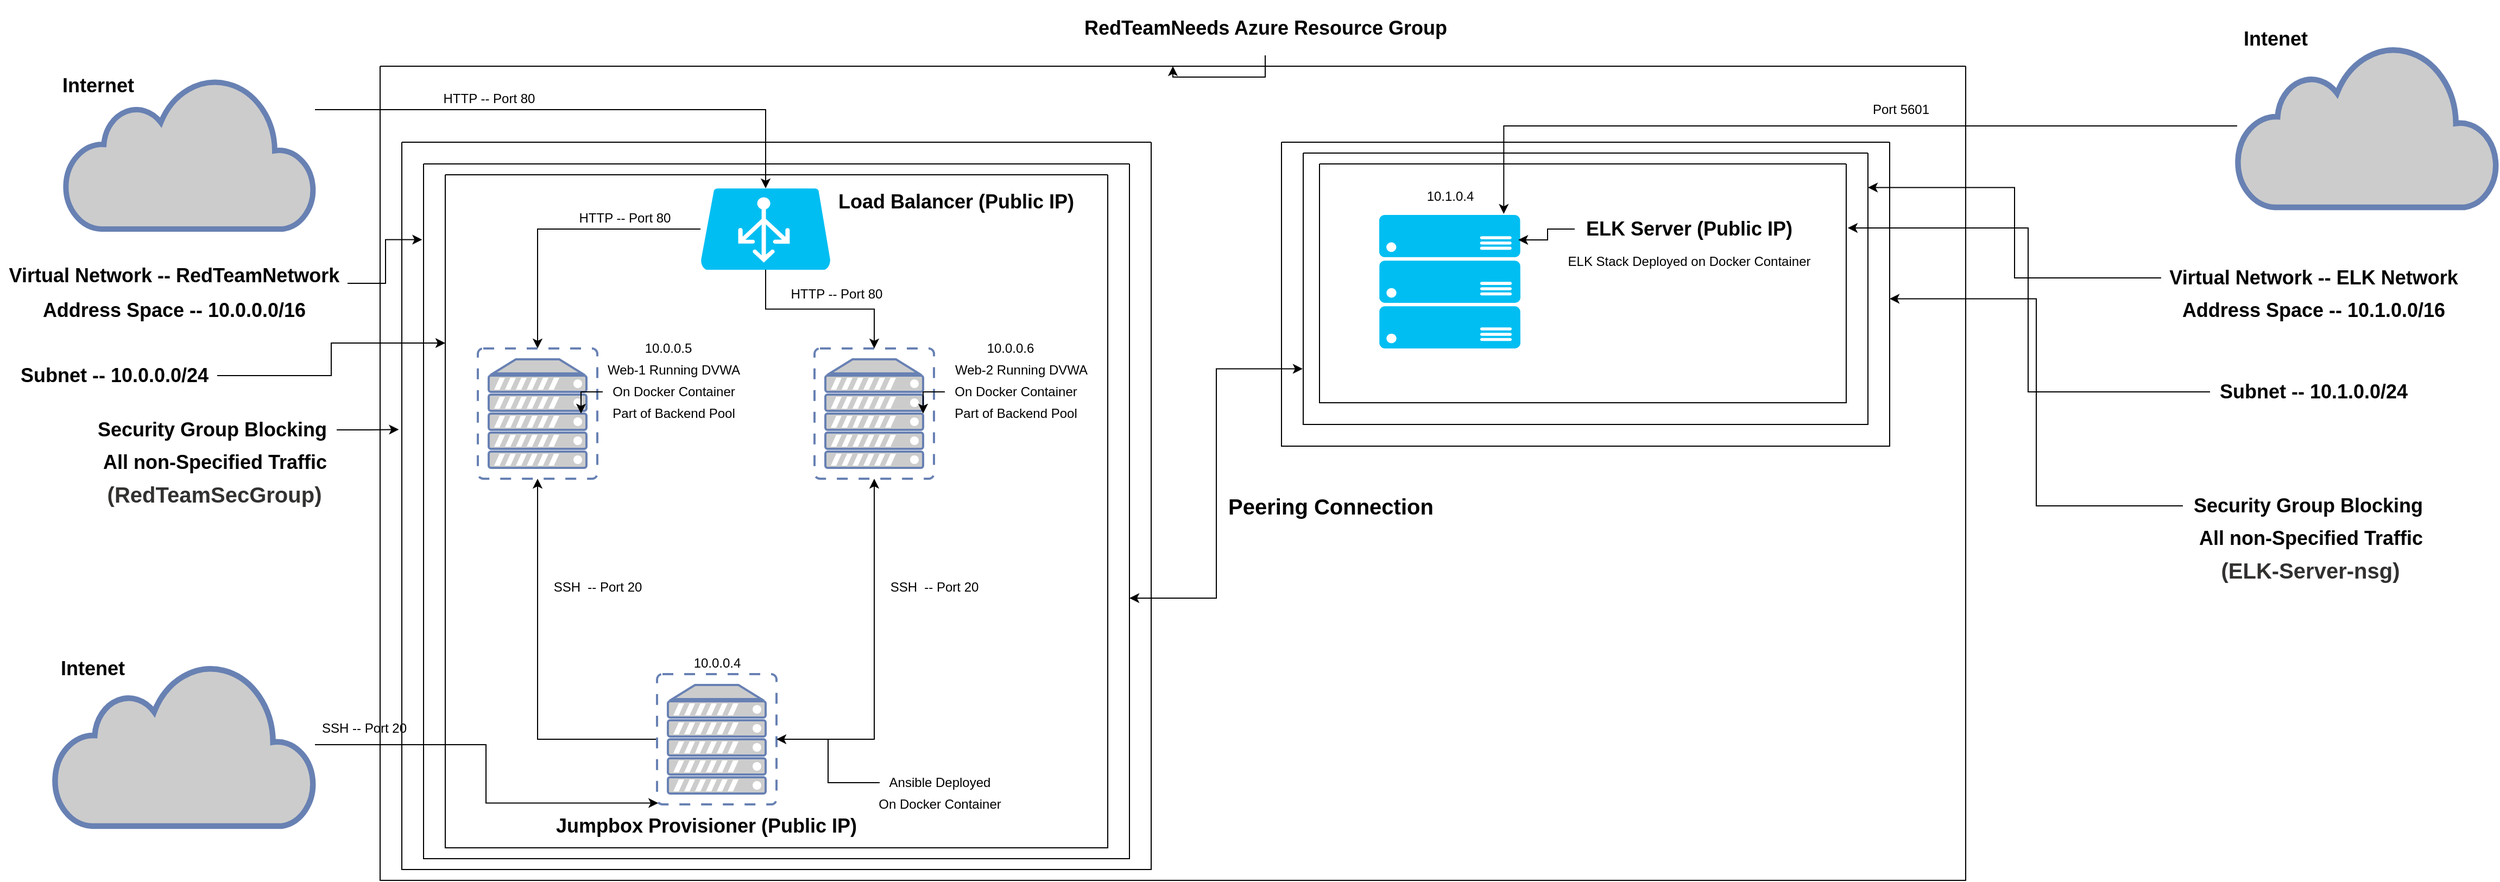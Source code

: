 <mxfile version="16.0.3" type="google"><diagram id="6a731a19-8d31-9384-78a2-239565b7b9f0" name="Page-1"><mxGraphModel dx="1896" dy="940" grid="1" gridSize="10" guides="1" tooltips="1" connect="1" arrows="1" fold="1" page="1" pageScale="1" pageWidth="1169" pageHeight="827" background="none" math="0" shadow="0"><root><mxCell id="0"/><mxCell id="1" parent="0"/><mxCell id="CcqGrxIhblfFq_ofcfCb-27" style="edgeStyle=orthogonalEdgeStyle;rounded=0;orthogonalLoop=1;jettySize=auto;html=1;entryX=0.5;entryY=0;entryDx=0;entryDy=0;entryPerimeter=0;fontFamily=Helvetica;fontColor=#000000;" parent="1" source="gY7slzXTFF_-IopRNG21-2258" target="CcqGrxIhblfFq_ofcfCb-1" edge="1"><mxGeometry relative="1" as="geometry"><Array as="points"><mxPoint x="715" y="100"/></Array></mxGeometry></mxCell><mxCell id="CcqGrxIhblfFq_ofcfCb-28" style="edgeStyle=orthogonalEdgeStyle;rounded=0;orthogonalLoop=1;jettySize=auto;html=1;fontFamily=Helvetica;fontColor=#000000;" parent="1" source="CcqGrxIhblfFq_ofcfCb-1" target="CcqGrxIhblfFq_ofcfCb-21" edge="1"><mxGeometry relative="1" as="geometry"/></mxCell><mxCell id="CcqGrxIhblfFq_ofcfCb-21" value="" style="fontColor=#0066CC;verticalAlign=top;verticalLabelPosition=bottom;labelPosition=center;align=center;html=1;outlineConnect=0;fillColor=#CCCCCC;strokeColor=#6881B3;gradientColor=none;gradientDirection=north;strokeWidth=2;shape=mxgraph.networks.virtual_server;fontFamily=Helvetica;" parent="1" vertex="1"><mxGeometry x="450" y="320" width="110" height="120" as="geometry"/></mxCell><mxCell id="CcqGrxIhblfFq_ofcfCb-22" value="" style="fontColor=#0066CC;verticalAlign=top;verticalLabelPosition=bottom;labelPosition=center;align=center;html=1;outlineConnect=0;fillColor=#CCCCCC;strokeColor=#6881B3;gradientColor=none;gradientDirection=north;strokeWidth=2;shape=mxgraph.networks.virtual_server;fontFamily=Helvetica;" parent="1" vertex="1"><mxGeometry x="760" y="320" width="110" height="120" as="geometry"/></mxCell><mxCell id="CcqGrxIhblfFq_ofcfCb-63" style="edgeStyle=orthogonalEdgeStyle;rounded=0;orthogonalLoop=1;jettySize=auto;html=1;entryX=0.5;entryY=0;entryDx=0;entryDy=0;fontFamily=Helvetica;fontColor=#000000;" parent="1" source="CcqGrxIhblfFq_ofcfCb-31" target="CcqGrxIhblfFq_ofcfCb-61" edge="1"><mxGeometry relative="1" as="geometry"/></mxCell><mxCell id="CcqGrxIhblfFq_ofcfCb-31" value="&lt;h2&gt;RedTeamNeeds Azure Resource Group&lt;/h2&gt;" style="text;html=1;align=center;verticalAlign=middle;resizable=0;points=[];autosize=1;strokeColor=none;fillColor=none;fontFamily=Helvetica;fontColor=#000000;" parent="1" vertex="1"><mxGeometry x="1000" width="350" height="50" as="geometry"/></mxCell><mxCell id="CcqGrxIhblfFq_ofcfCb-39" value="&lt;h2&gt;Jumpbox Provisioner (Public IP)&lt;/h2&gt;" style="text;html=1;align=center;verticalAlign=middle;resizable=0;points=[];autosize=1;strokeColor=none;fillColor=none;fontFamily=Helvetica;fontColor=#000000;" parent="1" vertex="1"><mxGeometry x="515" y="735" width="290" height="50" as="geometry"/></mxCell><mxCell id="CcqGrxIhblfFq_ofcfCb-45" style="edgeStyle=orthogonalEdgeStyle;rounded=0;orthogonalLoop=1;jettySize=auto;html=1;fontFamily=Helvetica;fontColor=#000000;" parent="1" source="CcqGrxIhblfFq_ofcfCb-38" target="CcqGrxIhblfFq_ofcfCb-22" edge="1"><mxGeometry relative="1" as="geometry"/></mxCell><mxCell id="CcqGrxIhblfFq_ofcfCb-46" style="edgeStyle=orthogonalEdgeStyle;rounded=0;orthogonalLoop=1;jettySize=auto;html=1;fontFamily=Helvetica;fontColor=#000000;" parent="1" source="CcqGrxIhblfFq_ofcfCb-38" target="CcqGrxIhblfFq_ofcfCb-21" edge="1"><mxGeometry relative="1" as="geometry"/></mxCell><mxCell id="CcqGrxIhblfFq_ofcfCb-56" value="" style="swimlane;startSize=0;fontFamily=Helvetica;fontColor=#000000;" parent="1" vertex="1"><mxGeometry x="380" y="130" width="690" height="670" as="geometry"/></mxCell><mxCell id="gY7slzXTFF_-IopRNG21-2258" value="&lt;h2&gt;&lt;br&gt;&lt;/h2&gt;" style="html=1;outlineConnect=0;fillColor=#CCCCCC;strokeColor=#6881B3;gradientColor=none;gradientDirection=north;strokeWidth=2;shape=mxgraph.networks.cloud;fontColor=#ffffff;" parent="1" vertex="1"><mxGeometry x="70" y="70" width="230" height="140" as="geometry"/></mxCell><mxCell id="CcqGrxIhblfFq_ofcfCb-20" value="&lt;h2&gt;Internet&lt;/h2&gt;" style="text;html=1;align=center;verticalAlign=middle;resizable=0;points=[];autosize=1;strokeColor=none;fillColor=none;fontFamily=Helvetica;fontColor=#000000;" parent="1" vertex="1"><mxGeometry x="60" y="52.5" width="80" height="50" as="geometry"/></mxCell><mxCell id="CcqGrxIhblfFq_ofcfCb-34" value="Web-2 Running DVWA" style="text;html=1;align=center;verticalAlign=middle;resizable=0;points=[];autosize=1;strokeColor=none;fillColor=none;fontFamily=Helvetica;fontColor=#000000;" parent="1" vertex="1"><mxGeometry x="880" y="330" width="140" height="20" as="geometry"/></mxCell><mxCell id="CcqGrxIhblfFq_ofcfCb-38" value="" style="fontColor=#0066CC;verticalAlign=top;verticalLabelPosition=bottom;labelPosition=center;align=center;html=1;outlineConnect=0;fillColor=#CCCCCC;strokeColor=#6881B3;gradientColor=none;gradientDirection=north;strokeWidth=2;shape=mxgraph.networks.virtual_server;fontFamily=Helvetica;" parent="1" vertex="1"><mxGeometry x="615" y="620" width="110" height="120" as="geometry"/></mxCell><mxCell id="CcqGrxIhblfFq_ofcfCb-42" style="edgeStyle=orthogonalEdgeStyle;rounded=0;orthogonalLoop=1;jettySize=auto;html=1;entryX=0.01;entryY=0.99;entryDx=0;entryDy=0;entryPerimeter=0;fontFamily=Helvetica;fontColor=#000000;" parent="1" source="CcqGrxIhblfFq_ofcfCb-40" target="CcqGrxIhblfFq_ofcfCb-38" edge="1"><mxGeometry relative="1" as="geometry"/></mxCell><mxCell id="CcqGrxIhblfFq_ofcfCb-40" value="" style="html=1;outlineConnect=0;fillColor=#CCCCCC;strokeColor=#6881B3;gradientColor=none;gradientDirection=north;strokeWidth=2;shape=mxgraph.networks.cloud;fontColor=#ffffff;fontFamily=Helvetica;" parent="1" vertex="1"><mxGeometry x="60" y="610" width="240" height="150" as="geometry"/></mxCell><mxCell id="CcqGrxIhblfFq_ofcfCb-41" value="&lt;h2&gt;Intenet&lt;/h2&gt;" style="text;html=1;align=center;verticalAlign=middle;resizable=0;points=[];autosize=1;strokeColor=none;fillColor=none;fontFamily=Helvetica;fontColor=#000000;" parent="1" vertex="1"><mxGeometry x="60" y="590" width="70" height="50" as="geometry"/></mxCell><mxCell id="CcqGrxIhblfFq_ofcfCb-44" style="edgeStyle=orthogonalEdgeStyle;rounded=0;orthogonalLoop=1;jettySize=auto;html=1;fontFamily=Helvetica;fontColor=#000000;" parent="1" source="CcqGrxIhblfFq_ofcfCb-43" target="CcqGrxIhblfFq_ofcfCb-38" edge="1"><mxGeometry relative="1" as="geometry"/></mxCell><mxCell id="CcqGrxIhblfFq_ofcfCb-49" value="SSH -- Port 20" style="text;html=1;align=center;verticalAlign=middle;resizable=0;points=[];autosize=1;strokeColor=none;fillColor=none;fontFamily=Helvetica;fontColor=#000000;" parent="1" vertex="1"><mxGeometry x="300" y="660" width="90" height="20" as="geometry"/></mxCell><mxCell id="CcqGrxIhblfFq_ofcfCb-47" value="SSH&amp;nbsp;&amp;nbsp;-- Port 20" style="text;html=1;align=center;verticalAlign=middle;resizable=0;points=[];autosize=1;strokeColor=none;fillColor=none;fontFamily=Helvetica;fontColor=#000000;" parent="1" vertex="1"><mxGeometry x="510" y="530" width="100" height="20" as="geometry"/></mxCell><mxCell id="CcqGrxIhblfFq_ofcfCb-48" value="SSH&amp;nbsp;&amp;nbsp;-- Port 20" style="text;html=1;align=center;verticalAlign=middle;resizable=0;points=[];autosize=1;strokeColor=none;fillColor=none;fontFamily=Helvetica;fontColor=#000000;" parent="1" vertex="1"><mxGeometry x="820" y="530" width="100" height="20" as="geometry"/></mxCell><mxCell id="CcqGrxIhblfFq_ofcfCb-57" style="edgeStyle=orthogonalEdgeStyle;rounded=0;orthogonalLoop=1;jettySize=auto;html=1;entryX=-0.002;entryY=0.109;entryDx=0;entryDy=0;entryPerimeter=0;fontFamily=Helvetica;fontColor=#000000;" parent="1" source="CcqGrxIhblfFq_ofcfCb-19" target="a-lJeFPDe3YBM6VL2s0y-9" edge="1"><mxGeometry relative="1" as="geometry"/></mxCell><mxCell id="CcqGrxIhblfFq_ofcfCb-19" value="&lt;h2&gt;Virtual Network -- RedTeamNetwork&lt;/h2&gt;&lt;div&gt;&lt;br&gt;&lt;/div&gt;" style="text;html=1;align=center;verticalAlign=middle;resizable=0;points=[];autosize=1;strokeColor=none;fillColor=none;fontFamily=Helvetica;fontColor=#000000;" parent="1" vertex="1"><mxGeometry x="10" y="230" width="320" height="60" as="geometry"/></mxCell><mxCell id="BTr21r8fSPwcAsAmhTMn-13" style="edgeStyle=orthogonalEdgeStyle;rounded=0;orthogonalLoop=1;jettySize=auto;html=1;entryX=-0.004;entryY=0.395;entryDx=0;entryDy=0;entryPerimeter=0;" edge="1" parent="1" source="CcqGrxIhblfFq_ofcfCb-58" target="CcqGrxIhblfFq_ofcfCb-56"><mxGeometry relative="1" as="geometry"/></mxCell><mxCell id="CcqGrxIhblfFq_ofcfCb-58" value="&lt;h2&gt;Security Group Blocking&lt;/h2&gt;" style="text;html=1;align=center;verticalAlign=middle;resizable=0;points=[];autosize=1;strokeColor=none;fillColor=none;fontFamily=Helvetica;fontColor=#000000;" parent="1" vertex="1"><mxGeometry x="90" y="370" width="230" height="50" as="geometry"/></mxCell><mxCell id="CcqGrxIhblfFq_ofcfCb-59" value="&lt;h2&gt;&amp;nbsp;All non-Specified Traffic&lt;/h2&gt;" style="text;html=1;align=center;verticalAlign=middle;resizable=0;points=[];autosize=1;strokeColor=none;fillColor=none;fontFamily=Helvetica;fontColor=#000000;" parent="1" vertex="1"><mxGeometry x="90" y="400" width="230" height="50" as="geometry"/></mxCell><mxCell id="CcqGrxIhblfFq_ofcfCb-61" value="" style="swimlane;startSize=0;rounded=1;fontFamily=Helvetica;fontColor=#000000;" parent="1" vertex="1"><mxGeometry x="360" y="60" width="1460" height="750" as="geometry"/></mxCell><mxCell id="CcqGrxIhblfFq_ofcfCb-1" value="" style="verticalLabelPosition=bottom;html=1;verticalAlign=top;align=center;strokeColor=none;fillColor=#00BEF2;shape=mxgraph.azure.azure_load_balancer;fontFamily=Helvetica;fontColor=#FFFFFF;" parent="CcqGrxIhblfFq_ofcfCb-61" vertex="1"><mxGeometry x="295" y="112.5" width="120" height="75" as="geometry"/></mxCell><mxCell id="CcqGrxIhblfFq_ofcfCb-36" value="HTTP --&amp;nbsp;Port 80" style="text;html=1;align=center;verticalAlign=middle;resizable=0;points=[];autosize=1;strokeColor=none;fillColor=none;fontFamily=Helvetica;fontColor=#000000;" parent="CcqGrxIhblfFq_ofcfCb-61" vertex="1"><mxGeometry x="370" y="200" width="100" height="20" as="geometry"/></mxCell><mxCell id="CcqGrxIhblfFq_ofcfCb-2" value="&lt;h2&gt;&lt;font color=&quot;#000000&quot;&gt;Load Balancer (Public IP)&lt;/font&gt;&lt;/h2&gt;" style="text;html=1;align=center;verticalAlign=middle;resizable=0;points=[];autosize=1;strokeColor=none;fillColor=none;fontFamily=Helvetica;fontColor=#FFFFFF;" parent="CcqGrxIhblfFq_ofcfCb-61" vertex="1"><mxGeometry x="415" y="100" width="230" height="50" as="geometry"/></mxCell><mxCell id="CcqGrxIhblfFq_ofcfCb-33" value="Web-1 Running DVWA" style="text;html=1;align=center;verticalAlign=middle;resizable=0;points=[];autosize=1;strokeColor=none;fillColor=none;fontFamily=Helvetica;fontColor=#000000;" parent="CcqGrxIhblfFq_ofcfCb-61" vertex="1"><mxGeometry x="200" y="270" width="140" height="20" as="geometry"/></mxCell><mxCell id="CcqGrxIhblfFq_ofcfCb-52" value="On Docker Container" style="text;html=1;align=center;verticalAlign=middle;resizable=0;points=[];autosize=1;strokeColor=none;fillColor=none;fontFamily=Helvetica;fontColor=#000000;" parent="CcqGrxIhblfFq_ofcfCb-61" vertex="1"><mxGeometry x="205" y="290" width="130" height="20" as="geometry"/></mxCell><mxCell id="CcqGrxIhblfFq_ofcfCb-50" value="On Docker&amp;nbsp;Container" style="text;html=1;align=center;verticalAlign=middle;resizable=0;points=[];autosize=1;strokeColor=none;fillColor=none;fontFamily=Helvetica;fontColor=#000000;" parent="CcqGrxIhblfFq_ofcfCb-61" vertex="1"><mxGeometry x="520" y="290" width="130" height="20" as="geometry"/></mxCell><mxCell id="CcqGrxIhblfFq_ofcfCb-37" value="HTTP --&amp;nbsp;Port 80" style="text;html=1;align=center;verticalAlign=middle;resizable=0;points=[];autosize=1;strokeColor=none;fillColor=none;fontFamily=Helvetica;fontColor=#000000;" parent="CcqGrxIhblfFq_ofcfCb-61" vertex="1"><mxGeometry x="175" y="130" width="100" height="20" as="geometry"/></mxCell><mxCell id="CcqGrxIhblfFq_ofcfCb-51" value="On Docker&amp;nbsp;Container" style="text;html=1;align=center;verticalAlign=middle;resizable=0;points=[];autosize=1;strokeColor=none;fillColor=none;fontFamily=Helvetica;fontColor=#000000;" parent="CcqGrxIhblfFq_ofcfCb-61" vertex="1"><mxGeometry x="450" y="670" width="130" height="20" as="geometry"/></mxCell><mxCell id="CcqGrxIhblfFq_ofcfCb-43" value="Ansible Deployed" style="text;html=1;align=center;verticalAlign=middle;resizable=0;points=[];autosize=1;strokeColor=none;fillColor=none;fontFamily=Helvetica;fontColor=#000000;" parent="CcqGrxIhblfFq_ofcfCb-61" vertex="1"><mxGeometry x="460" y="650" width="110" height="20" as="geometry"/></mxCell><mxCell id="CcqGrxIhblfFq_ofcfCb-35" value="HTTP -- Port 80" style="text;html=1;align=center;verticalAlign=middle;resizable=0;points=[];autosize=1;strokeColor=none;fillColor=none;fontFamily=Helvetica;fontColor=#000000;" parent="CcqGrxIhblfFq_ofcfCb-61" vertex="1"><mxGeometry x="50" y="20" width="100" height="20" as="geometry"/></mxCell><mxCell id="a-lJeFPDe3YBM6VL2s0y-3" value="10.0.0.5" style="text;html=1;align=center;verticalAlign=middle;resizable=0;points=[];autosize=1;strokeColor=none;fillColor=none;" parent="CcqGrxIhblfFq_ofcfCb-61" vertex="1"><mxGeometry x="235" y="250" width="60" height="20" as="geometry"/></mxCell><mxCell id="a-lJeFPDe3YBM6VL2s0y-4" value="10.0.0.6" style="text;html=1;align=center;verticalAlign=middle;resizable=0;points=[];autosize=1;strokeColor=none;fillColor=none;" parent="CcqGrxIhblfFq_ofcfCb-61" vertex="1"><mxGeometry x="550" y="250" width="60" height="20" as="geometry"/></mxCell><mxCell id="a-lJeFPDe3YBM6VL2s0y-5" value="10.0.0.4" style="text;html=1;align=center;verticalAlign=middle;resizable=0;points=[];autosize=1;strokeColor=none;fillColor=none;" parent="CcqGrxIhblfFq_ofcfCb-61" vertex="1"><mxGeometry x="280" y="540" width="60" height="20" as="geometry"/></mxCell><mxCell id="a-lJeFPDe3YBM6VL2s0y-6" value="Part of Backend Pool" style="text;html=1;align=center;verticalAlign=middle;resizable=0;points=[];autosize=1;strokeColor=none;fillColor=none;" parent="CcqGrxIhblfFq_ofcfCb-61" vertex="1"><mxGeometry x="205" y="310" width="130" height="20" as="geometry"/></mxCell><mxCell id="a-lJeFPDe3YBM6VL2s0y-7" value="Part of Backend Pool" style="text;html=1;align=center;verticalAlign=middle;resizable=0;points=[];autosize=1;strokeColor=none;fillColor=none;" parent="CcqGrxIhblfFq_ofcfCb-61" vertex="1"><mxGeometry x="520" y="310" width="130" height="20" as="geometry"/></mxCell><mxCell id="BTr21r8fSPwcAsAmhTMn-28" style="edgeStyle=orthogonalEdgeStyle;rounded=0;orthogonalLoop=1;jettySize=auto;html=1;entryX=-0.001;entryY=0.795;entryDx=0;entryDy=0;entryPerimeter=0;fontSize=20;startArrow=classic;startFill=1;" edge="1" parent="CcqGrxIhblfFq_ofcfCb-61" source="a-lJeFPDe3YBM6VL2s0y-9" target="BTr21r8fSPwcAsAmhTMn-12"><mxGeometry relative="1" as="geometry"><Array as="points"><mxPoint x="770" y="490"/><mxPoint x="770" y="279"/></Array></mxGeometry></mxCell><mxCell id="a-lJeFPDe3YBM6VL2s0y-9" value="" style="swimlane;startSize=0;" parent="CcqGrxIhblfFq_ofcfCb-61" vertex="1"><mxGeometry x="40" y="90" width="650" height="640" as="geometry"/></mxCell><mxCell id="CcqGrxIhblfFq_ofcfCb-29" value="" style="swimlane;startSize=0;fontFamily=Helvetica;fontColor=#000000;" parent="a-lJeFPDe3YBM6VL2s0y-9" vertex="1"><mxGeometry x="20" y="10" width="610" height="620" as="geometry"/></mxCell><mxCell id="BTr21r8fSPwcAsAmhTMn-1" value="" style="swimlane;startSize=0;" vertex="1" parent="CcqGrxIhblfFq_ofcfCb-61"><mxGeometry x="830" y="70" width="560" height="280" as="geometry"/></mxCell><mxCell id="BTr21r8fSPwcAsAmhTMn-2" value="" style="verticalLabelPosition=bottom;html=1;verticalAlign=top;align=center;strokeColor=none;fillColor=#00BEF2;shape=mxgraph.azure.server_rack;" vertex="1" parent="BTr21r8fSPwcAsAmhTMn-1"><mxGeometry x="90" y="67" width="130" height="123" as="geometry"/></mxCell><mxCell id="BTr21r8fSPwcAsAmhTMn-4" style="edgeStyle=orthogonalEdgeStyle;rounded=0;orthogonalLoop=1;jettySize=auto;html=1;entryX=0.985;entryY=0.187;entryDx=0;entryDy=0;entryPerimeter=0;" edge="1" parent="BTr21r8fSPwcAsAmhTMn-1" source="BTr21r8fSPwcAsAmhTMn-3" target="BTr21r8fSPwcAsAmhTMn-2"><mxGeometry relative="1" as="geometry"/></mxCell><mxCell id="BTr21r8fSPwcAsAmhTMn-3" value="&lt;h2&gt;ELK Server (Public IP)&lt;/h2&gt;" style="text;html=1;align=center;verticalAlign=middle;resizable=0;points=[];autosize=1;strokeColor=none;fillColor=none;" vertex="1" parent="BTr21r8fSPwcAsAmhTMn-1"><mxGeometry x="270" y="55" width="210" height="50" as="geometry"/></mxCell><mxCell id="BTr21r8fSPwcAsAmhTMn-5" value="10.1.0.4" style="text;html=1;align=center;verticalAlign=middle;resizable=0;points=[];autosize=1;strokeColor=none;fillColor=none;" vertex="1" parent="BTr21r8fSPwcAsAmhTMn-1"><mxGeometry x="125" y="40" width="60" height="20" as="geometry"/></mxCell><mxCell id="BTr21r8fSPwcAsAmhTMn-6" value="ELK Stack Deployed on Docker Container" style="text;html=1;align=center;verticalAlign=middle;resizable=0;points=[];autosize=1;strokeColor=none;fillColor=none;" vertex="1" parent="BTr21r8fSPwcAsAmhTMn-1"><mxGeometry x="255" y="100" width="240" height="20" as="geometry"/></mxCell><mxCell id="BTr21r8fSPwcAsAmhTMn-10" value="" style="swimlane;startSize=0;" vertex="1" parent="BTr21r8fSPwcAsAmhTMn-1"><mxGeometry x="35" y="20" width="485" height="220" as="geometry"/></mxCell><mxCell id="BTr21r8fSPwcAsAmhTMn-12" value="" style="swimlane;startSize=0;fontFamily=Helvetica;fontColor=#000000;" vertex="1" parent="BTr21r8fSPwcAsAmhTMn-1"><mxGeometry x="20" y="10" width="520" height="250" as="geometry"/></mxCell><mxCell id="BTr21r8fSPwcAsAmhTMn-29" value="Peering Connection" style="text;html=1;align=center;verticalAlign=middle;resizable=0;points=[];autosize=1;strokeColor=none;fillColor=none;fontSize=20;fontStyle=1" vertex="1" parent="CcqGrxIhblfFq_ofcfCb-61"><mxGeometry x="775" y="390" width="200" height="30" as="geometry"/></mxCell><mxCell id="C8A2XItqJPj5BshfA5bM-1" style="edgeStyle=orthogonalEdgeStyle;rounded=0;orthogonalLoop=1;jettySize=auto;html=1;" parent="1" source="CcqGrxIhblfFq_ofcfCb-1" target="CcqGrxIhblfFq_ofcfCb-22" edge="1"><mxGeometry relative="1" as="geometry"/></mxCell><mxCell id="C8A2XItqJPj5BshfA5bM-3" style="edgeStyle=orthogonalEdgeStyle;rounded=0;orthogonalLoop=1;jettySize=auto;html=1;" parent="1" source="CcqGrxIhblfFq_ofcfCb-52" target="CcqGrxIhblfFq_ofcfCb-21" edge="1"><mxGeometry relative="1" as="geometry"/></mxCell><mxCell id="C8A2XItqJPj5BshfA5bM-4" style="edgeStyle=orthogonalEdgeStyle;rounded=0;orthogonalLoop=1;jettySize=auto;html=1;" parent="1" source="CcqGrxIhblfFq_ofcfCb-50" target="CcqGrxIhblfFq_ofcfCb-22" edge="1"><mxGeometry relative="1" as="geometry"/></mxCell><mxCell id="a-lJeFPDe3YBM6VL2s0y-1" value="&lt;h2&gt;Address Space -- 10.0.0.0/16&lt;/h2&gt;" style="text;html=1;align=center;verticalAlign=middle;resizable=0;points=[];autosize=1;strokeColor=none;fillColor=none;" parent="1" vertex="1"><mxGeometry x="40" y="260" width="260" height="50" as="geometry"/></mxCell><mxCell id="a-lJeFPDe3YBM6VL2s0y-10" style="edgeStyle=orthogonalEdgeStyle;rounded=0;orthogonalLoop=1;jettySize=auto;html=1;entryX=0;entryY=0.25;entryDx=0;entryDy=0;" parent="1" source="a-lJeFPDe3YBM6VL2s0y-2" target="CcqGrxIhblfFq_ofcfCb-29" edge="1"><mxGeometry relative="1" as="geometry"/></mxCell><mxCell id="a-lJeFPDe3YBM6VL2s0y-2" value="&lt;h2&gt;Subnet -- 10.0.0.0/24&lt;/h2&gt;" style="text;html=1;align=center;verticalAlign=middle;resizable=0;points=[];autosize=1;strokeColor=none;fillColor=none;" parent="1" vertex="1"><mxGeometry x="20" y="320" width="190" height="50" as="geometry"/></mxCell><mxCell id="BTr21r8fSPwcAsAmhTMn-8" style="edgeStyle=orthogonalEdgeStyle;rounded=0;orthogonalLoop=1;jettySize=auto;html=1;entryX=1;entryY=0.127;entryDx=0;entryDy=0;entryPerimeter=0;" edge="1" parent="1" source="BTr21r8fSPwcAsAmhTMn-7" target="BTr21r8fSPwcAsAmhTMn-12"><mxGeometry relative="1" as="geometry"/></mxCell><mxCell id="BTr21r8fSPwcAsAmhTMn-7" value="&lt;h2&gt;Virtual Network -- ELK Network&lt;/h2&gt;" style="text;html=1;align=center;verticalAlign=middle;resizable=0;points=[];autosize=1;strokeColor=none;fillColor=none;" vertex="1" parent="1"><mxGeometry x="2000" y="230" width="280" height="50" as="geometry"/></mxCell><mxCell id="BTr21r8fSPwcAsAmhTMn-9" value="&lt;h2&gt;Address Space -- 10.1.0.0/16&lt;/h2&gt;" style="text;html=1;align=center;verticalAlign=middle;resizable=0;points=[];autosize=1;strokeColor=none;fillColor=none;" vertex="1" parent="1"><mxGeometry x="2010" y="260" width="260" height="50" as="geometry"/></mxCell><mxCell id="BTr21r8fSPwcAsAmhTMn-14" style="edgeStyle=orthogonalEdgeStyle;rounded=0;orthogonalLoop=1;jettySize=auto;html=1;entryX=1.003;entryY=0.268;entryDx=0;entryDy=0;entryPerimeter=0;" edge="1" parent="1" source="BTr21r8fSPwcAsAmhTMn-11" target="BTr21r8fSPwcAsAmhTMn-10"><mxGeometry relative="1" as="geometry"/></mxCell><mxCell id="BTr21r8fSPwcAsAmhTMn-11" value="&lt;h2&gt;Subnet -- 10.1.0.0/24&lt;/h2&gt;" style="text;html=1;align=center;verticalAlign=middle;resizable=0;points=[];autosize=1;strokeColor=none;fillColor=none;" vertex="1" parent="1"><mxGeometry x="2045" y="335" width="190" height="50" as="geometry"/></mxCell><mxCell id="BTr21r8fSPwcAsAmhTMn-17" style="edgeStyle=orthogonalEdgeStyle;rounded=0;orthogonalLoop=1;jettySize=auto;html=1;entryX=1;entryY=0.515;entryDx=0;entryDy=0;entryPerimeter=0;" edge="1" parent="1" source="BTr21r8fSPwcAsAmhTMn-15" target="BTr21r8fSPwcAsAmhTMn-1"><mxGeometry relative="1" as="geometry"/></mxCell><mxCell id="BTr21r8fSPwcAsAmhTMn-15" value="&lt;h2&gt;Security Group Blocking&lt;/h2&gt;" style="text;html=1;align=center;verticalAlign=middle;resizable=0;points=[];autosize=1;strokeColor=none;fillColor=none;fontFamily=Helvetica;fontColor=#000000;" vertex="1" parent="1"><mxGeometry x="2020" y="440" width="230" height="50" as="geometry"/></mxCell><mxCell id="BTr21r8fSPwcAsAmhTMn-16" value="&lt;h2&gt;&amp;nbsp;All non-Specified Traffic&lt;/h2&gt;" style="text;html=1;align=center;verticalAlign=middle;resizable=0;points=[];autosize=1;strokeColor=none;fillColor=none;fontFamily=Helvetica;fontColor=#000000;" vertex="1" parent="1"><mxGeometry x="2020" y="470" width="230" height="50" as="geometry"/></mxCell><mxCell id="BTr21r8fSPwcAsAmhTMn-20" style="edgeStyle=orthogonalEdgeStyle;rounded=0;orthogonalLoop=1;jettySize=auto;html=1;entryX=0.882;entryY=-0.008;entryDx=0;entryDy=0;entryPerimeter=0;" edge="1" parent="1" source="BTr21r8fSPwcAsAmhTMn-18" target="BTr21r8fSPwcAsAmhTMn-2"><mxGeometry relative="1" as="geometry"/></mxCell><mxCell id="BTr21r8fSPwcAsAmhTMn-18" value="" style="html=1;outlineConnect=0;fillColor=#CCCCCC;strokeColor=#6881B3;gradientColor=none;gradientDirection=north;strokeWidth=2;shape=mxgraph.networks.cloud;fontColor=#ffffff;fontFamily=Helvetica;" vertex="1" parent="1"><mxGeometry x="2070" y="40" width="240" height="150" as="geometry"/></mxCell><mxCell id="BTr21r8fSPwcAsAmhTMn-19" value="&lt;h2&gt;Intenet&lt;/h2&gt;" style="text;html=1;align=center;verticalAlign=middle;resizable=0;points=[];autosize=1;strokeColor=none;fillColor=none;fontFamily=Helvetica;fontColor=#000000;" vertex="1" parent="1"><mxGeometry x="2070" y="10" width="70" height="50" as="geometry"/></mxCell><mxCell id="BTr21r8fSPwcAsAmhTMn-21" value="Port 5601" style="text;html=1;align=center;verticalAlign=middle;resizable=0;points=[];autosize=1;strokeColor=none;fillColor=none;" vertex="1" parent="1"><mxGeometry x="1725" y="90" width="70" height="20" as="geometry"/></mxCell><mxCell id="BTr21r8fSPwcAsAmhTMn-22" value="&lt;h3 style=&quot;margin: 0px 16px 0px 0px ; overflow: hidden ; text-overflow: ellipsis ; line-height: 28px ; color: rgb(50 , 49 , 48) ; background-color: rgb(255 , 255 , 255) ; outline: none&quot;&gt;&lt;font style=&quot;font-size: 20px&quot;&gt;(RedTeamSecGroup)&lt;/font&gt;&lt;/h3&gt;" style="text;html=1;align=center;verticalAlign=middle;resizable=0;points=[];autosize=1;strokeColor=none;fillColor=none;" vertex="1" parent="1"><mxGeometry x="100" y="435" width="230" height="40" as="geometry"/></mxCell><mxCell id="BTr21r8fSPwcAsAmhTMn-23" value="&lt;h2 class=&quot;fxs-blade-title-titleText msportalfx-tooltip-overflow&quot; style=&quot;margin: 0px 16px 0px 0px ; overflow: hidden ; text-overflow: ellipsis ; line-height: 28px ; color: rgb(50 , 49 , 48) ; background-color: rgb(255 , 255 , 255) ; outline: none&quot; id=&quot;eb836444-a336-440c-b711-2035a31d721c&quot;&gt;&lt;font style=&quot;font-size: 20px&quot;&gt;(ELK-Server-nsg)&lt;/font&gt;&lt;/h2&gt;" style="text;html=1;align=center;verticalAlign=middle;resizable=0;points=[];autosize=1;strokeColor=none;fillColor=none;" vertex="1" parent="1"><mxGeometry x="2045" y="510" width="200" height="30" as="geometry"/></mxCell></root></mxGraphModel></diagram></mxfile>